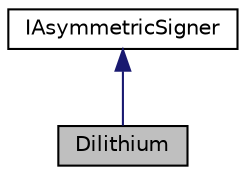 digraph "Dilithium"
{
 // LATEX_PDF_SIZE
  edge [fontname="Helvetica",fontsize="10",labelfontname="Helvetica",labelfontsize="10"];
  node [fontname="Helvetica",fontsize="10",shape=record];
  Node1 [label="Dilithium",height=0.2,width=0.4,color="black", fillcolor="grey75", style="filled", fontcolor="black",tooltip="An implementation of the Dilithium asymmetric signature scheme (DILITHIUM)"];
  Node2 -> Node1 [dir="back",color="midnightblue",fontsize="10",style="solid",fontname="Helvetica"];
  Node2 [label="IAsymmetricSigner",height=0.2,width=0.4,color="black", fillcolor="white", style="filled",URL="$class_i_asymmetric_signer.html",tooltip="The asymmetric signature scheme virtual interface class."];
}
